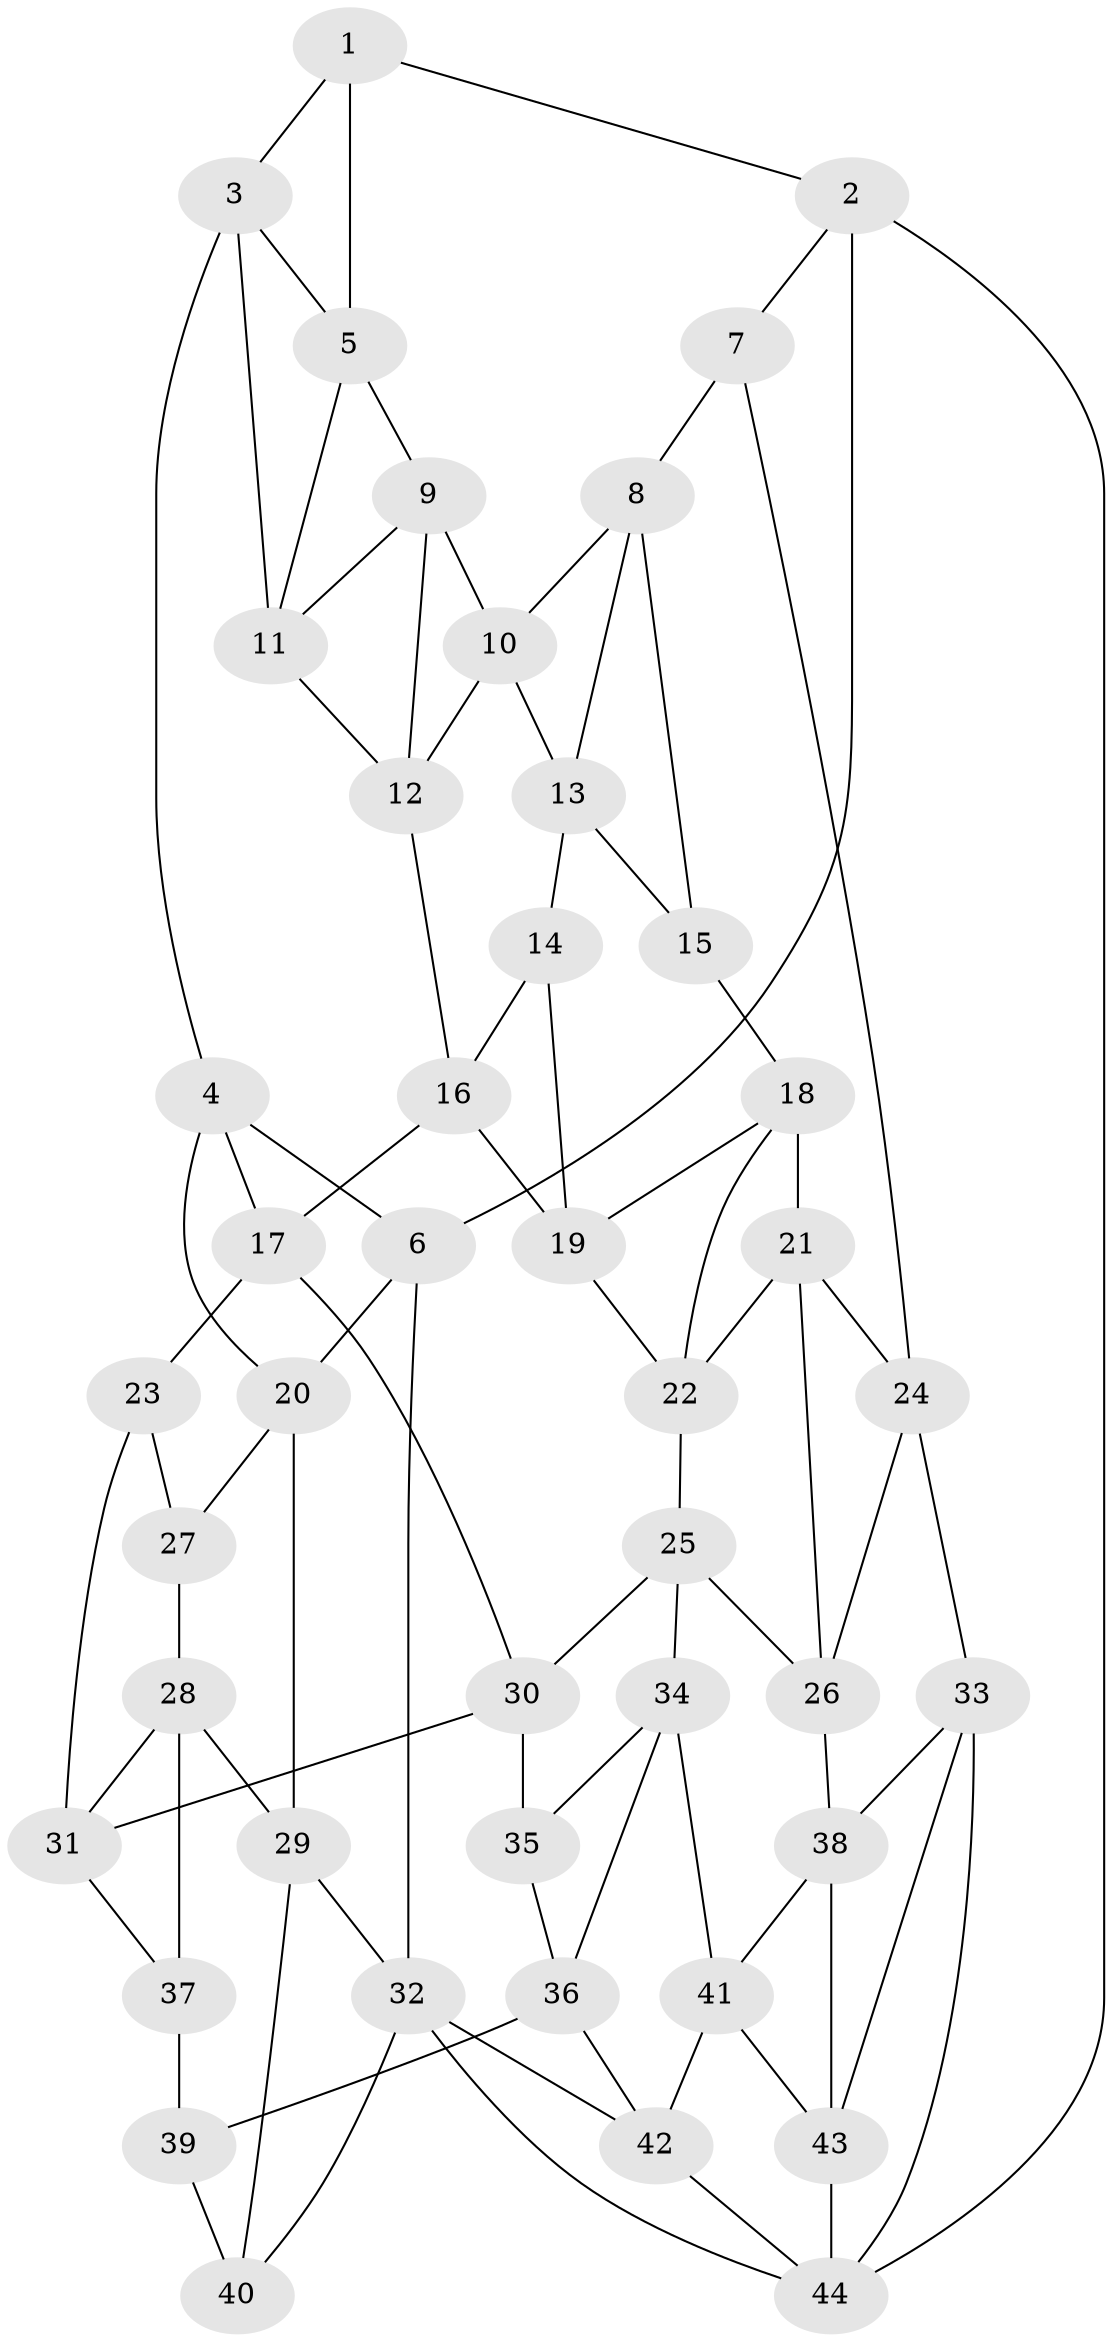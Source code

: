 // original degree distribution, {3: 0.024096385542168676, 4: 0.26506024096385544, 5: 0.4819277108433735, 6: 0.2289156626506024}
// Generated by graph-tools (version 1.1) at 2025/27/03/09/25 03:27:13]
// undirected, 44 vertices, 84 edges
graph export_dot {
graph [start="1"]
  node [color=gray90,style=filled];
  1;
  2;
  3;
  4;
  5;
  6;
  7;
  8;
  9;
  10;
  11;
  12;
  13;
  14;
  15;
  16;
  17;
  18;
  19;
  20;
  21;
  22;
  23;
  24;
  25;
  26;
  27;
  28;
  29;
  30;
  31;
  32;
  33;
  34;
  35;
  36;
  37;
  38;
  39;
  40;
  41;
  42;
  43;
  44;
  1 -- 2 [weight=1.0];
  1 -- 3 [weight=1.0];
  1 -- 5 [weight=1.0];
  2 -- 6 [weight=2.0];
  2 -- 7 [weight=1.0];
  2 -- 44 [weight=1.0];
  3 -- 4 [weight=1.0];
  3 -- 5 [weight=1.0];
  3 -- 11 [weight=1.0];
  4 -- 6 [weight=1.0];
  4 -- 17 [weight=1.0];
  4 -- 20 [weight=1.0];
  5 -- 9 [weight=1.0];
  5 -- 11 [weight=1.0];
  6 -- 20 [weight=1.0];
  6 -- 32 [weight=1.0];
  7 -- 8 [weight=1.0];
  7 -- 24 [weight=1.0];
  8 -- 10 [weight=1.0];
  8 -- 13 [weight=1.0];
  8 -- 15 [weight=1.0];
  9 -- 10 [weight=1.0];
  9 -- 11 [weight=1.0];
  9 -- 12 [weight=1.0];
  10 -- 12 [weight=1.0];
  10 -- 13 [weight=1.0];
  11 -- 12 [weight=1.0];
  12 -- 16 [weight=1.0];
  13 -- 14 [weight=1.0];
  13 -- 15 [weight=1.0];
  14 -- 16 [weight=1.0];
  14 -- 19 [weight=1.0];
  15 -- 18 [weight=1.0];
  16 -- 17 [weight=1.0];
  16 -- 19 [weight=1.0];
  17 -- 23 [weight=1.0];
  17 -- 30 [weight=1.0];
  18 -- 19 [weight=1.0];
  18 -- 21 [weight=1.0];
  18 -- 22 [weight=1.0];
  19 -- 22 [weight=1.0];
  20 -- 27 [weight=1.0];
  20 -- 29 [weight=1.0];
  21 -- 22 [weight=1.0];
  21 -- 24 [weight=1.0];
  21 -- 26 [weight=1.0];
  22 -- 25 [weight=1.0];
  23 -- 27 [weight=2.0];
  23 -- 31 [weight=1.0];
  24 -- 26 [weight=1.0];
  24 -- 33 [weight=1.0];
  25 -- 26 [weight=1.0];
  25 -- 30 [weight=1.0];
  25 -- 34 [weight=1.0];
  26 -- 38 [weight=1.0];
  27 -- 28 [weight=1.0];
  28 -- 29 [weight=1.0];
  28 -- 31 [weight=1.0];
  28 -- 37 [weight=1.0];
  29 -- 32 [weight=1.0];
  29 -- 40 [weight=1.0];
  30 -- 31 [weight=1.0];
  30 -- 35 [weight=1.0];
  31 -- 37 [weight=1.0];
  32 -- 40 [weight=1.0];
  32 -- 42 [weight=1.0];
  32 -- 44 [weight=1.0];
  33 -- 38 [weight=1.0];
  33 -- 43 [weight=1.0];
  33 -- 44 [weight=1.0];
  34 -- 35 [weight=1.0];
  34 -- 36 [weight=1.0];
  34 -- 41 [weight=1.0];
  35 -- 36 [weight=1.0];
  36 -- 39 [weight=1.0];
  36 -- 42 [weight=1.0];
  37 -- 39 [weight=1.0];
  38 -- 41 [weight=1.0];
  38 -- 43 [weight=1.0];
  39 -- 40 [weight=2.0];
  41 -- 42 [weight=1.0];
  41 -- 43 [weight=1.0];
  42 -- 44 [weight=1.0];
  43 -- 44 [weight=1.0];
}
